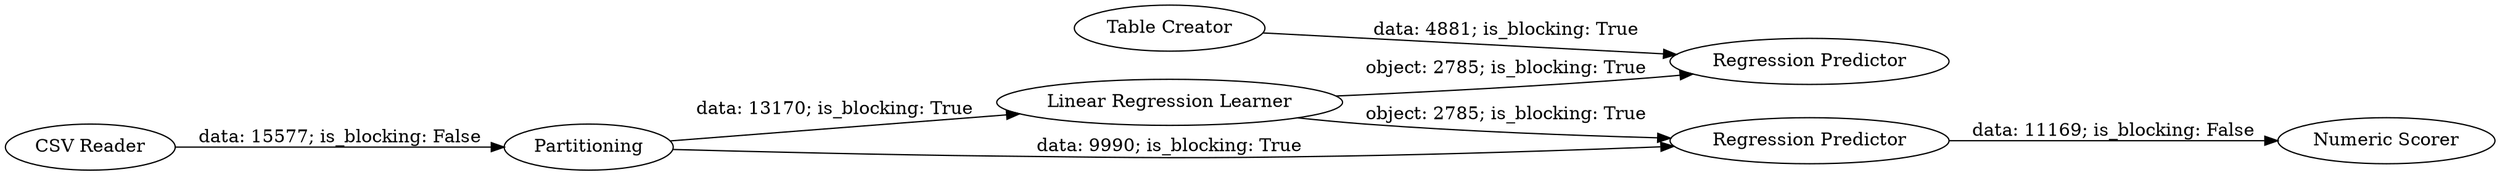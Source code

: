 digraph {
	"-6991393957502758015_7" [label="Table Creator"]
	"-6991393957502758015_5" [label="Numeric Scorer"]
	"-6991393957502758015_1" [label="CSV Reader"]
	"-6991393957502758015_3" [label="Linear Regression Learner"]
	"-6991393957502758015_6" [label="Regression Predictor"]
	"-6991393957502758015_2" [label=Partitioning]
	"-6991393957502758015_4" [label="Regression Predictor"]
	"-6991393957502758015_1" -> "-6991393957502758015_2" [label="data: 15577; is_blocking: False"]
	"-6991393957502758015_3" -> "-6991393957502758015_4" [label="object: 2785; is_blocking: True"]
	"-6991393957502758015_2" -> "-6991393957502758015_3" [label="data: 13170; is_blocking: True"]
	"-6991393957502758015_7" -> "-6991393957502758015_6" [label="data: 4881; is_blocking: True"]
	"-6991393957502758015_3" -> "-6991393957502758015_6" [label="object: 2785; is_blocking: True"]
	"-6991393957502758015_4" -> "-6991393957502758015_5" [label="data: 11169; is_blocking: False"]
	"-6991393957502758015_2" -> "-6991393957502758015_4" [label="data: 9990; is_blocking: True"]
	rankdir=LR
}
